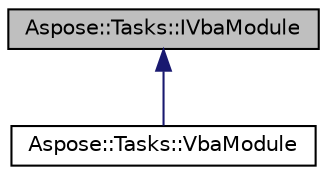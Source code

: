 digraph "Aspose::Tasks::IVbaModule"
{
 // LATEX_PDF_SIZE
  edge [fontname="Helvetica",fontsize="10",labelfontname="Helvetica",labelfontsize="10"];
  node [fontname="Helvetica",fontsize="10",shape=record];
  Node1 [label="Aspose::Tasks::IVbaModule",height=0.2,width=0.4,color="black", fillcolor="grey75", style="filled", fontcolor="black",tooltip="Represents a module with VBA code."];
  Node1 -> Node2 [dir="back",color="midnightblue",fontsize="10",style="solid",fontname="Helvetica"];
  Node2 [label="Aspose::Tasks::VbaModule",height=0.2,width=0.4,color="black", fillcolor="white", style="filled",URL="$class_aspose_1_1_tasks_1_1_vba_module.html",tooltip="Represents a VBA module."];
}
